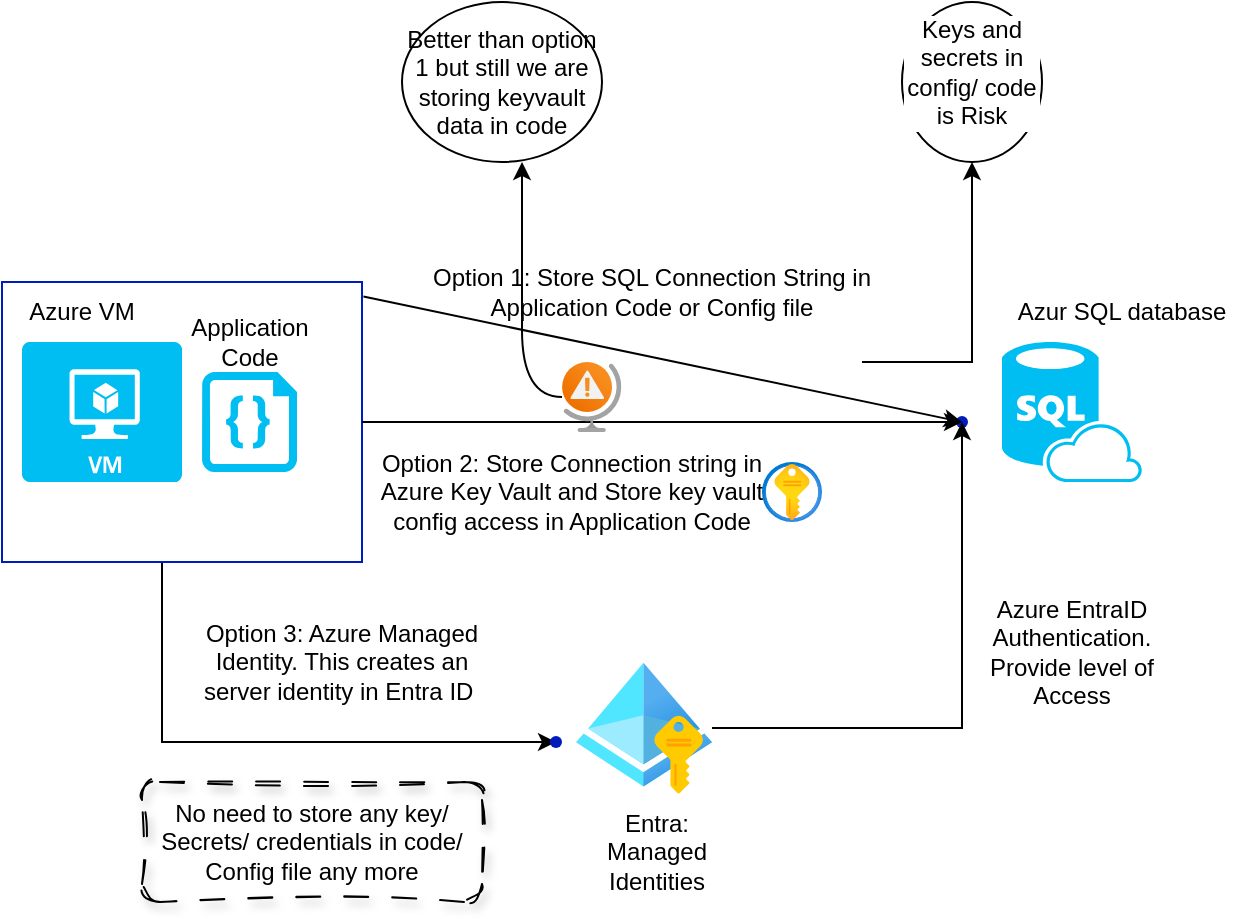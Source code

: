 <mxfile version="24.7.17">
  <diagram name="Page-1" id="aFZwdZjDK-lXlbhr3jDt">
    <mxGraphModel dx="794" dy="1601" grid="1" gridSize="10" guides="1" tooltips="1" connect="1" arrows="1" fold="1" page="1" pageScale="1" pageWidth="850" pageHeight="1100" math="0" shadow="0">
      <root>
        <mxCell id="0" />
        <mxCell id="1" parent="0" />
        <mxCell id="mldnDHHd6blv4NcX46Pq-1" value="" style="verticalLabelPosition=bottom;html=1;verticalAlign=top;align=center;strokeColor=none;fillColor=#00BEF2;shape=mxgraph.azure.virtual_machine;" vertex="1" parent="1">
          <mxGeometry x="80" y="120" width="80" height="70" as="geometry" />
        </mxCell>
        <mxCell id="mldnDHHd6blv4NcX46Pq-42" style="edgeStyle=orthogonalEdgeStyle;rounded=0;orthogonalLoop=1;jettySize=auto;html=1;" edge="1" parent="1" source="mldnDHHd6blv4NcX46Pq-5" target="mldnDHHd6blv4NcX46Pq-41">
          <mxGeometry relative="1" as="geometry">
            <Array as="points">
              <mxPoint x="150" y="320" />
            </Array>
          </mxGeometry>
        </mxCell>
        <mxCell id="mldnDHHd6blv4NcX46Pq-5" value="" style="rounded=0;whiteSpace=wrap;html=1;fillColor=none;fontColor=#ffffff;strokeColor=#001DBC;" vertex="1" parent="1">
          <mxGeometry x="70" y="90" width="180" height="140" as="geometry" />
        </mxCell>
        <mxCell id="mldnDHHd6blv4NcX46Pq-6" value="" style="verticalLabelPosition=bottom;html=1;verticalAlign=top;align=center;strokeColor=none;fillColor=#00BEF2;shape=mxgraph.azure.sql_database_sql_azure;" vertex="1" parent="1">
          <mxGeometry x="570" y="120" width="70" height="70" as="geometry" />
        </mxCell>
        <mxCell id="mldnDHHd6blv4NcX46Pq-8" value="Option 3: Azure Managed Identity. This creates an server identity in Entra ID&amp;nbsp;" style="text;html=1;align=center;verticalAlign=middle;whiteSpace=wrap;rounded=0;" vertex="1" parent="1">
          <mxGeometry x="160" y="250" width="160" height="60" as="geometry" />
        </mxCell>
        <mxCell id="mldnDHHd6blv4NcX46Pq-9" value="Option 2: Store Connection string in Azure Key Vault and Store key vault config access in Application Code" style="text;html=1;align=center;verticalAlign=middle;whiteSpace=wrap;rounded=0;" vertex="1" parent="1">
          <mxGeometry x="250" y="170" width="210" height="50" as="geometry" />
        </mxCell>
        <mxCell id="mldnDHHd6blv4NcX46Pq-10" value="Option 1: Store SQL Connection String in Application Code or Config file" style="text;html=1;align=center;verticalAlign=middle;whiteSpace=wrap;rounded=0;" vertex="1" parent="1">
          <mxGeometry x="280" y="80" width="230" height="30" as="geometry" />
        </mxCell>
        <mxCell id="mldnDHHd6blv4NcX46Pq-11" value="Application Code" style="text;html=1;align=center;verticalAlign=middle;whiteSpace=wrap;rounded=0;" vertex="1" parent="1">
          <mxGeometry x="163.75" y="105" width="60" height="30" as="geometry" />
        </mxCell>
        <mxCell id="mldnDHHd6blv4NcX46Pq-12" value="Azure VM" style="text;html=1;align=center;verticalAlign=middle;whiteSpace=wrap;rounded=0;" vertex="1" parent="1">
          <mxGeometry x="80" y="90" width="60" height="30" as="geometry" />
        </mxCell>
        <mxCell id="mldnDHHd6blv4NcX46Pq-13" value="Azur SQL database" style="text;html=1;align=center;verticalAlign=middle;whiteSpace=wrap;rounded=0;" vertex="1" parent="1">
          <mxGeometry x="570" y="90" width="120" height="30" as="geometry" />
        </mxCell>
        <mxCell id="mldnDHHd6blv4NcX46Pq-14" value="" style="verticalLabelPosition=bottom;html=1;verticalAlign=top;align=center;strokeColor=none;fillColor=#00BEF2;shape=mxgraph.azure.code_file;pointerEvents=1;" vertex="1" parent="1">
          <mxGeometry x="170" y="135" width="47.5" height="50" as="geometry" />
        </mxCell>
        <mxCell id="mldnDHHd6blv4NcX46Pq-18" value="" style="shape=waypoint;sketch=0;size=6;pointerEvents=1;points=[];fillColor=none;resizable=0;rotatable=0;perimeter=centerPerimeter;snapToPoint=1;strokeColor=#001DBC;fontColor=#ffffff;rounded=0;" vertex="1" parent="1">
          <mxGeometry x="540" y="150" width="20" height="20" as="geometry" />
        </mxCell>
        <mxCell id="mldnDHHd6blv4NcX46Pq-20" value="" style="endArrow=classic;html=1;rounded=0;exitX=1.004;exitY=0.052;exitDx=0;exitDy=0;exitPerimeter=0;" edge="1" parent="1" source="mldnDHHd6blv4NcX46Pq-5" target="mldnDHHd6blv4NcX46Pq-18">
          <mxGeometry width="50" height="50" relative="1" as="geometry">
            <mxPoint x="370" y="260" as="sourcePoint" />
            <mxPoint x="420" y="210" as="targetPoint" />
          </mxGeometry>
        </mxCell>
        <mxCell id="mldnDHHd6blv4NcX46Pq-22" value="" style="endArrow=classic;html=1;rounded=0;exitX=1;exitY=0.5;exitDx=0;exitDy=0;entryX=0.1;entryY=0.967;entryDx=0;entryDy=0;entryPerimeter=0;" edge="1" parent="1" source="mldnDHHd6blv4NcX46Pq-5" target="mldnDHHd6blv4NcX46Pq-18">
          <mxGeometry width="50" height="50" relative="1" as="geometry">
            <mxPoint x="261" y="107" as="sourcePoint" />
            <mxPoint x="560" y="170" as="targetPoint" />
          </mxGeometry>
        </mxCell>
        <mxCell id="mldnDHHd6blv4NcX46Pq-25" value="" style="edgeStyle=orthogonalEdgeStyle;rounded=0;orthogonalLoop=1;jettySize=auto;html=1;" edge="1" parent="1" source="mldnDHHd6blv4NcX46Pq-23" target="mldnDHHd6blv4NcX46Pq-24">
          <mxGeometry relative="1" as="geometry" />
        </mxCell>
        <mxCell id="mldnDHHd6blv4NcX46Pq-23" value="" style="shape=image;html=1;verticalAlign=top;verticalLabelPosition=bottom;labelBackgroundColor=#ffffff;imageAspect=0;aspect=fixed;image=https://cdn4.iconfinder.com/data/icons/ios-web-user-interface-multi-circle-flat-vol-4/512/Burn_fire_flame_danger_burning_hot-128.png" vertex="1" parent="1">
          <mxGeometry x="470" y="115" width="30" height="30" as="geometry" />
        </mxCell>
        <mxCell id="mldnDHHd6blv4NcX46Pq-24" value="Keys and secrets in config/ code is Risk" style="ellipse;whiteSpace=wrap;html=1;verticalAlign=top;labelBackgroundColor=#ffffff;" vertex="1" parent="1">
          <mxGeometry x="520" y="-50" width="70" height="80" as="geometry" />
        </mxCell>
        <mxCell id="mldnDHHd6blv4NcX46Pq-30" style="edgeStyle=orthogonalEdgeStyle;rounded=0;orthogonalLoop=1;jettySize=auto;html=1;curved=1;" edge="1" parent="1" source="mldnDHHd6blv4NcX46Pq-26">
          <mxGeometry relative="1" as="geometry">
            <mxPoint x="330" y="30" as="targetPoint" />
          </mxGeometry>
        </mxCell>
        <mxCell id="mldnDHHd6blv4NcX46Pq-26" value="" style="image;aspect=fixed;html=1;points=[];align=center;fontSize=12;image=img/lib/azure2/general/Globe_Warning.svg;" vertex="1" parent="1">
          <mxGeometry x="350" y="130" width="29.7" height="35" as="geometry" />
        </mxCell>
        <mxCell id="mldnDHHd6blv4NcX46Pq-31" value="Better than option 1 but still we are storing keyvault data in code" style="ellipse;whiteSpace=wrap;html=1;" vertex="1" parent="1">
          <mxGeometry x="270" y="-50" width="100" height="80" as="geometry" />
        </mxCell>
        <mxCell id="mldnDHHd6blv4NcX46Pq-33" value="" style="image;aspect=fixed;html=1;points=[];align=center;fontSize=12;image=img/lib/azure2/security/Key_Vaults.svg;" vertex="1" parent="1">
          <mxGeometry x="450" y="180" width="30" height="30" as="geometry" />
        </mxCell>
        <mxCell id="mldnDHHd6blv4NcX46Pq-34" value="" style="image;aspect=fixed;html=1;points=[];align=center;fontSize=12;image=img/lib/azure2/identity/Managed_Identities.svg;" vertex="1" parent="1">
          <mxGeometry x="357" y="280" width="68" height="66" as="geometry" />
        </mxCell>
        <mxCell id="mldnDHHd6blv4NcX46Pq-35" value="Entra: Managed Identities" style="text;html=1;align=center;verticalAlign=middle;whiteSpace=wrap;rounded=0;" vertex="1" parent="1">
          <mxGeometry x="365" y="350" width="65" height="50" as="geometry" />
        </mxCell>
        <mxCell id="mldnDHHd6blv4NcX46Pq-41" value="" style="shape=waypoint;sketch=0;size=6;pointerEvents=1;points=[];fillColor=none;resizable=0;rotatable=0;perimeter=centerPerimeter;snapToPoint=1;strokeColor=#001DBC;fontColor=#ffffff;rounded=0;" vertex="1" parent="1">
          <mxGeometry x="337" y="310" width="20" height="20" as="geometry" />
        </mxCell>
        <mxCell id="mldnDHHd6blv4NcX46Pq-43" style="edgeStyle=orthogonalEdgeStyle;rounded=0;orthogonalLoop=1;jettySize=auto;html=1;entryX=0.233;entryY=1;entryDx=0;entryDy=0;entryPerimeter=0;" edge="1" parent="1" source="mldnDHHd6blv4NcX46Pq-34" target="mldnDHHd6blv4NcX46Pq-18">
          <mxGeometry relative="1" as="geometry" />
        </mxCell>
        <mxCell id="mldnDHHd6blv4NcX46Pq-44" value="Azure EntraID Authentication. Provide level of Access" style="text;html=1;align=center;verticalAlign=middle;whiteSpace=wrap;rounded=0;" vertex="1" parent="1">
          <mxGeometry x="545" y="240" width="120" height="70" as="geometry" />
        </mxCell>
        <mxCell id="mldnDHHd6blv4NcX46Pq-47" value="No need to store any key/ Secrets/ credentials in code/ Config file any more" style="text;html=1;align=center;verticalAlign=middle;whiteSpace=wrap;rounded=1;strokeColor=default;dashed=1;dashPattern=12 12;sketch=1;curveFitting=1;jiggle=2;glass=1;shadow=1;" vertex="1" parent="1">
          <mxGeometry x="140" y="340" width="170" height="60" as="geometry" />
        </mxCell>
        <mxCell id="mldnDHHd6blv4NcX46Pq-48" value="" style="shape=image;html=1;verticalAlign=top;verticalLabelPosition=bottom;labelBackgroundColor=#ffffff;imageAspect=0;aspect=fixed;image=https://cdn2.iconfinder.com/data/icons/valentine-day-16/512/553_Bulb_Valentine_Light_light_bulb__tips_valentine_valentines_day_love-128.png" vertex="1" parent="1">
          <mxGeometry x="120" y="340" width="30" height="30" as="geometry" />
        </mxCell>
      </root>
    </mxGraphModel>
  </diagram>
</mxfile>
